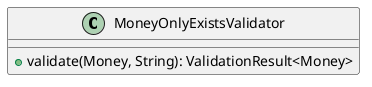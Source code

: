 @startuml

    class MoneyOnlyExistsValidator [[MoneyOnlyExistsValidator.html]] {
        +validate(Money, String): ValidationResult<Money>
    }

@enduml
